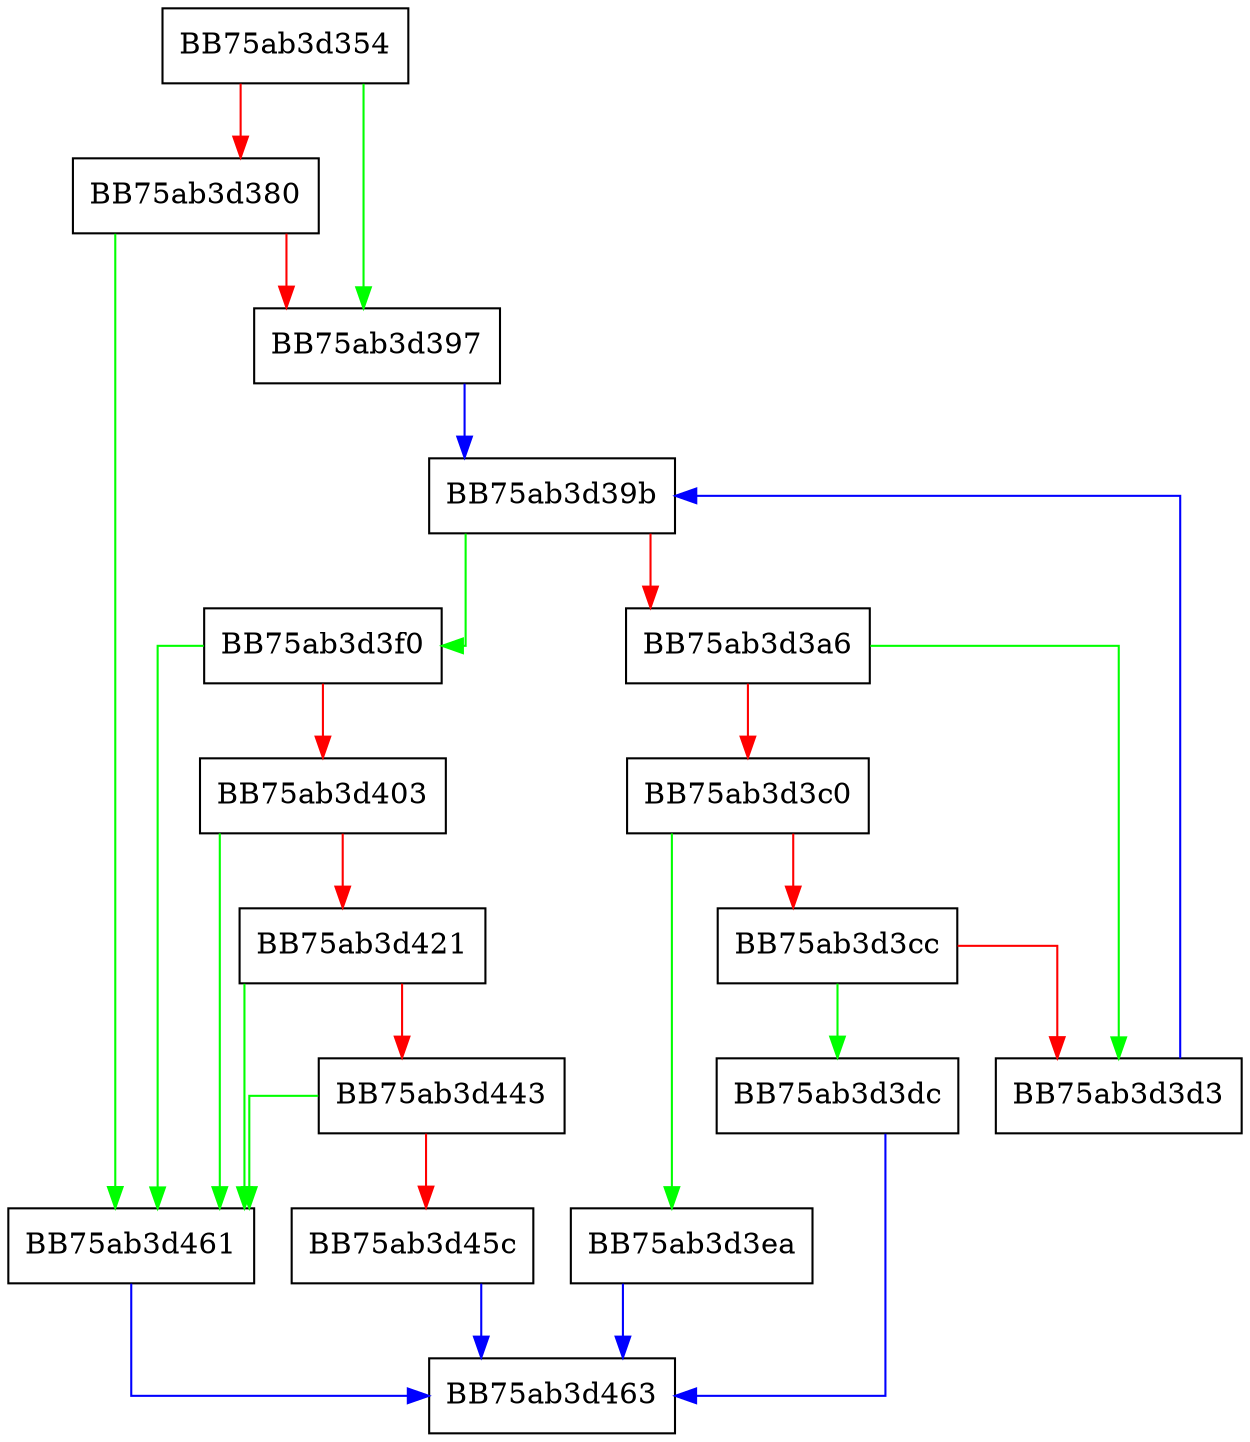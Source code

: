 digraph get_clsid {
  node [shape="box"];
  graph [splines=ortho];
  BB75ab3d354 -> BB75ab3d397 [color="green"];
  BB75ab3d354 -> BB75ab3d380 [color="red"];
  BB75ab3d380 -> BB75ab3d461 [color="green"];
  BB75ab3d380 -> BB75ab3d397 [color="red"];
  BB75ab3d397 -> BB75ab3d39b [color="blue"];
  BB75ab3d39b -> BB75ab3d3f0 [color="green"];
  BB75ab3d39b -> BB75ab3d3a6 [color="red"];
  BB75ab3d3a6 -> BB75ab3d3d3 [color="green"];
  BB75ab3d3a6 -> BB75ab3d3c0 [color="red"];
  BB75ab3d3c0 -> BB75ab3d3ea [color="green"];
  BB75ab3d3c0 -> BB75ab3d3cc [color="red"];
  BB75ab3d3cc -> BB75ab3d3dc [color="green"];
  BB75ab3d3cc -> BB75ab3d3d3 [color="red"];
  BB75ab3d3d3 -> BB75ab3d39b [color="blue"];
  BB75ab3d3dc -> BB75ab3d463 [color="blue"];
  BB75ab3d3ea -> BB75ab3d463 [color="blue"];
  BB75ab3d3f0 -> BB75ab3d461 [color="green"];
  BB75ab3d3f0 -> BB75ab3d403 [color="red"];
  BB75ab3d403 -> BB75ab3d461 [color="green"];
  BB75ab3d403 -> BB75ab3d421 [color="red"];
  BB75ab3d421 -> BB75ab3d461 [color="green"];
  BB75ab3d421 -> BB75ab3d443 [color="red"];
  BB75ab3d443 -> BB75ab3d461 [color="green"];
  BB75ab3d443 -> BB75ab3d45c [color="red"];
  BB75ab3d45c -> BB75ab3d463 [color="blue"];
  BB75ab3d461 -> BB75ab3d463 [color="blue"];
}